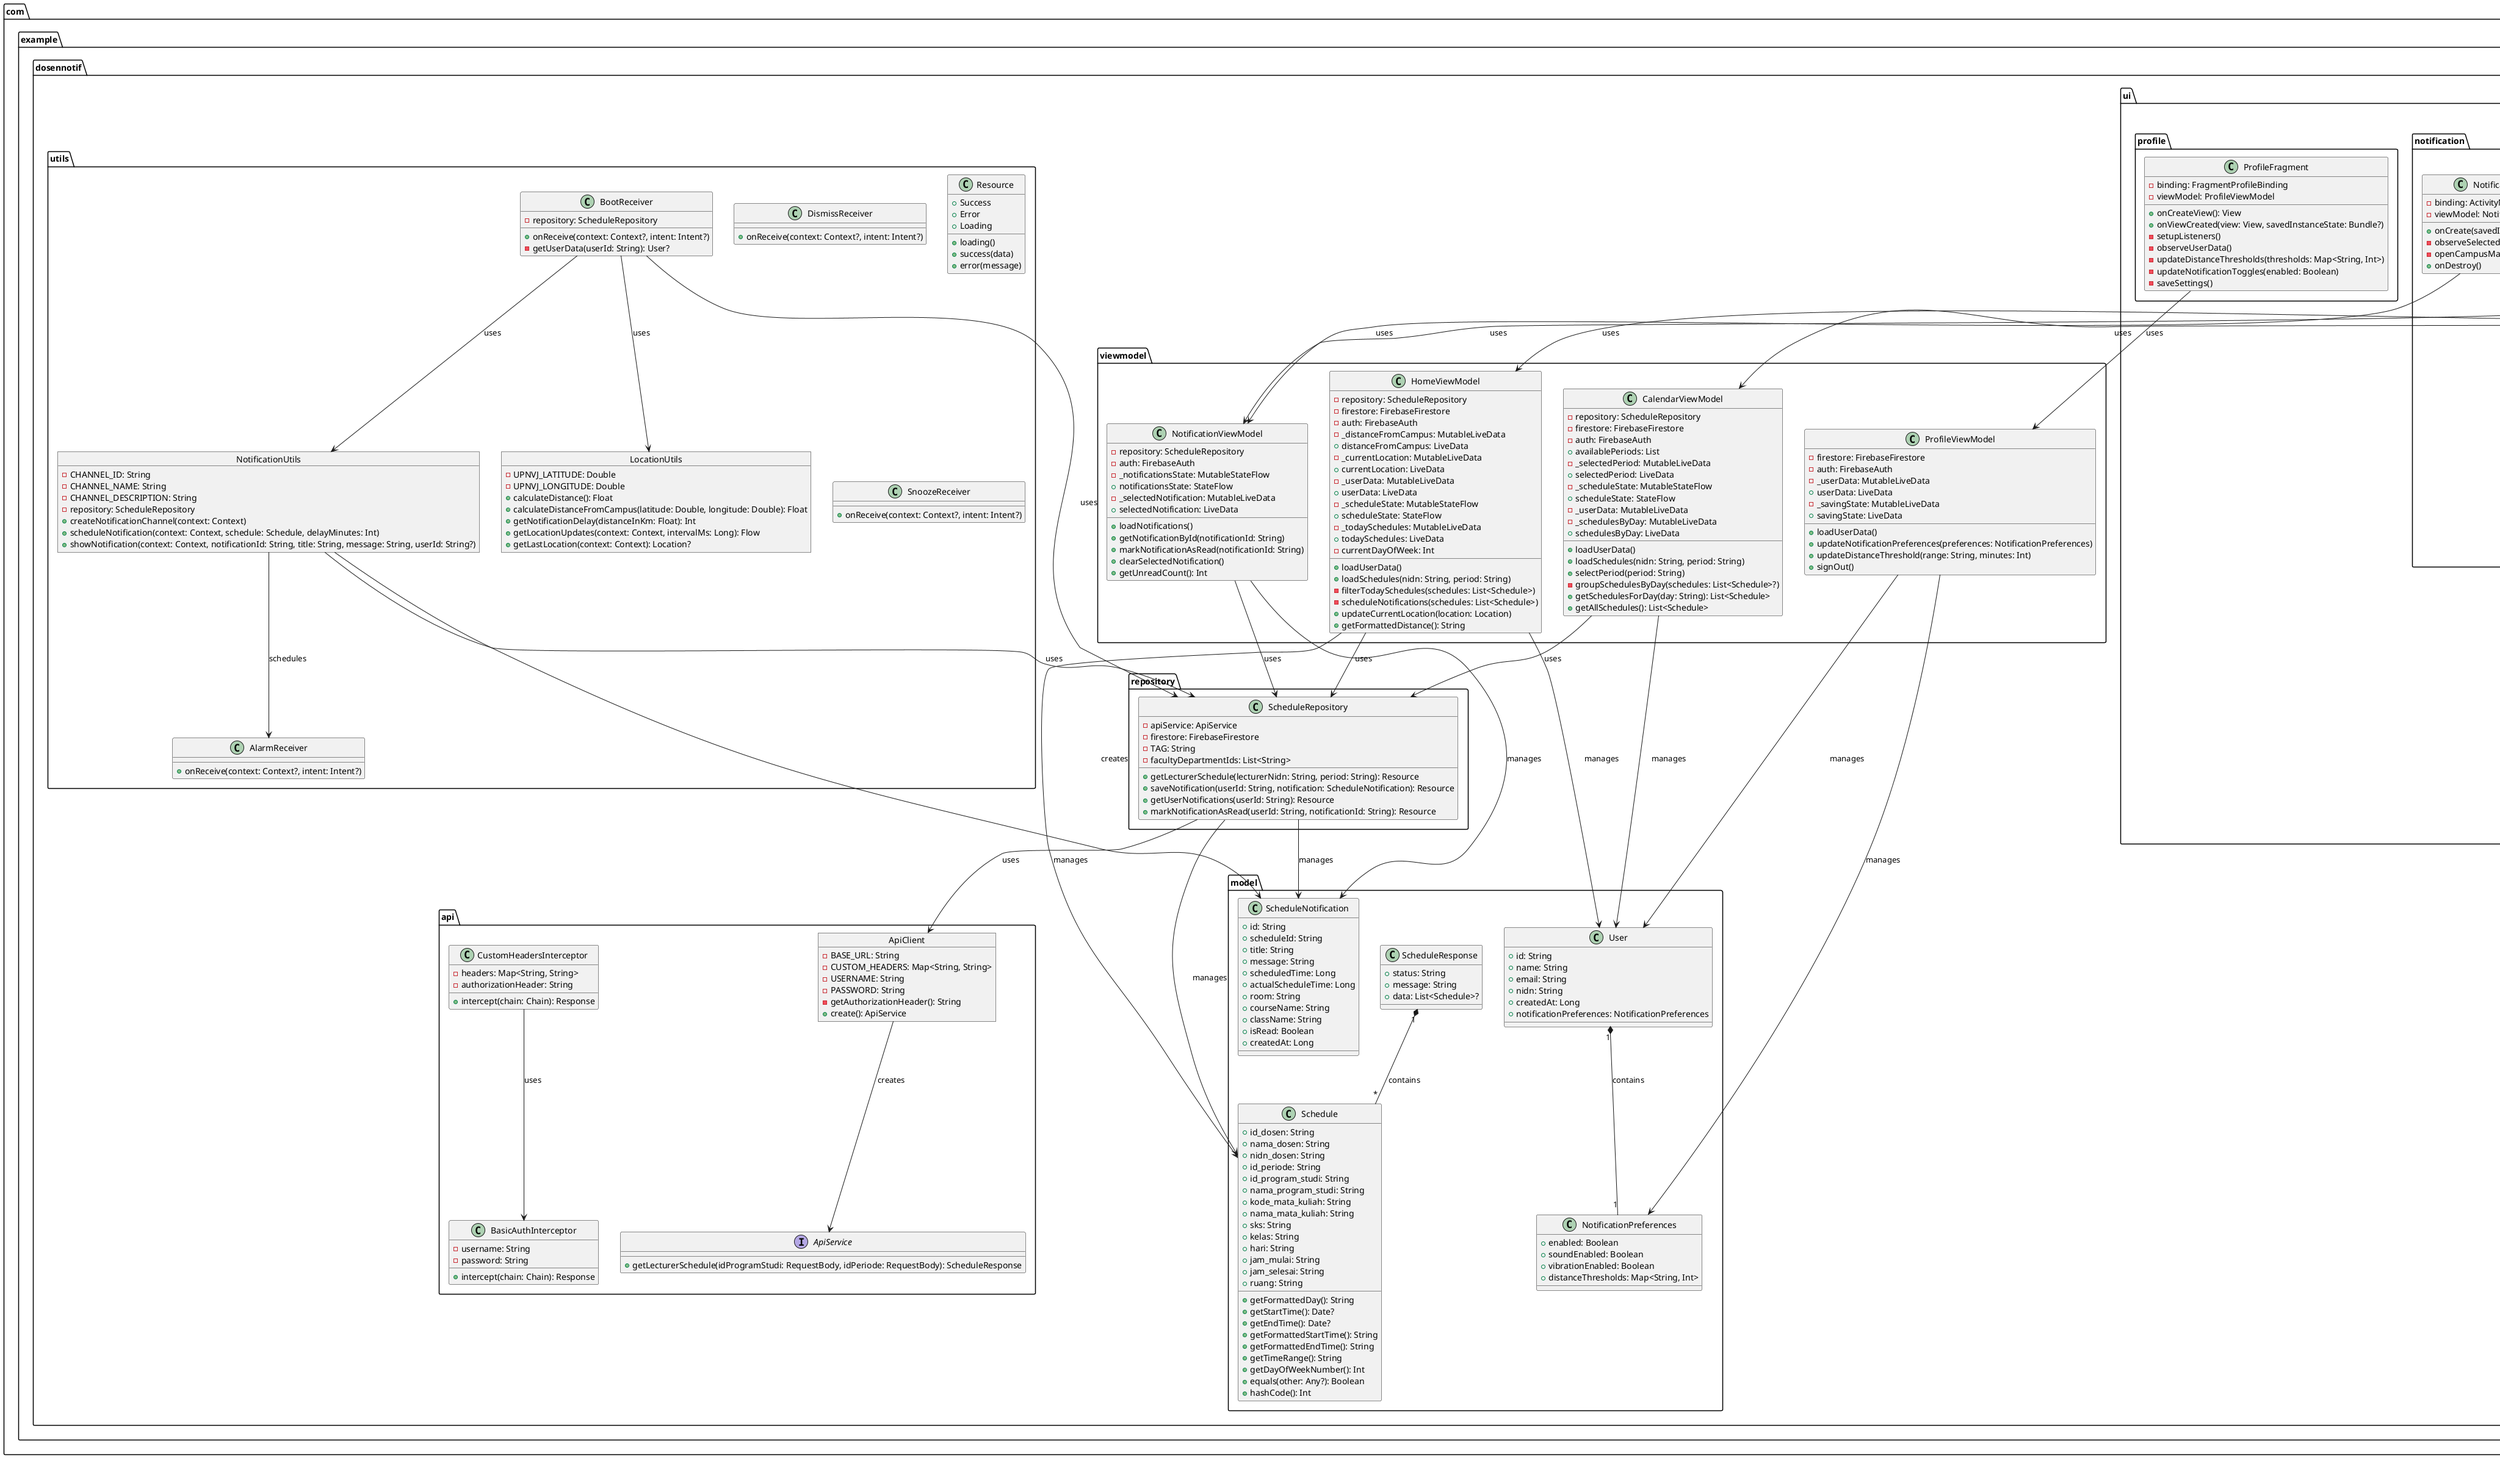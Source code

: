 @startuml

' Package API
package com.example.dosennotif.api {
  object ApiClient {
    - BASE_URL: String
    - CUSTOM_HEADERS: Map<String, String>
    - USERNAME: String
    - PASSWORD: String
    - getAuthorizationHeader(): String
    + create(): ApiService
  }

  interface ApiService {
    + getLecturerSchedule(idProgramStudi: RequestBody, idPeriode: RequestBody): ScheduleResponse
  }

  class BasicAuthInterceptor {
    - username: String
    - password: String
    + intercept(chain: Chain): Response
  }

  class CustomHeadersInterceptor {
    - headers: Map<String, String>
    - authorizationHeader: String
    + intercept(chain: Chain): Response
  }
}

' Package Model
package com.example.dosennotif.model {
  class NotificationPreferences {
    + enabled: Boolean
    + soundEnabled: Boolean
    + vibrationEnabled: Boolean
    + distanceThresholds: Map<String, Int>
  }

  class Schedule {
    + id_dosen: String
    + nama_dosen: String
    + nidn_dosen: String
    + id_periode: String
    + id_program_studi: String
    + nama_program_studi: String
    + kode_mata_kuliah: String
    + nama_mata_kuliah: String
    + sks: String
    + kelas: String
    + hari: String
    + jam_mulai: String
    + jam_selesai: String
    + ruang: String
    + getFormattedDay(): String
    + getStartTime(): Date?
    + getEndTime(): Date?
    + getFormattedStartTime(): String
    + getFormattedEndTime(): String
    + getTimeRange(): String
    + getDayOfWeekNumber(): Int
    + equals(other: Any?): Boolean
    + hashCode(): Int
  }

  class ScheduleNotification {
    + id: String
    + scheduleId: String
    + title: String
    + message: String
    + scheduledTime: Long
    + actualScheduleTime: Long
    + room: String
    + courseName: String
    + className: String
    + isRead: Boolean
    + createdAt: Long
  }

  class ScheduleResponse {
    + status: String
    + message: String
    + data: List<Schedule>?
  }

  class User {
    + id: String
    + name: String
    + email: String
    + nidn: String
    + createdAt: Long
    + notificationPreferences: NotificationPreferences
  }
}

' Package Repository
package com.example.dosennotif.repository {
  class ScheduleRepository {
    - apiService: ApiService
    - firestore: FirebaseFirestore
    - TAG: String
    - facultyDepartmentIds: List<String>
    + getLecturerSchedule(lecturerNidn: String, period: String): Resource
    + saveNotification(userId: String, notification: ScheduleNotification): Resource
    + getUserNotifications(userId: String): Resource
    + markNotificationAsRead(userId: String, notificationId: String): Resource
  }
}

' Package UI
package com.example.dosennotif.ui {
  ' Auth package
  package com.example.dosennotif.ui.auth {
    class LoginActivity {
      - binding: ActivityLoginBinding
      - auth: FirebaseAuth
      + onCreate(savedInstanceState: Bundle?)
      - loginUser()
    }

    class RegisterActivity {
      - binding: ActivityRegisterBinding
      - auth: FirebaseAuth
      - firestore: FirebaseFirestore
      + onCreate(savedInstanceState: Bundle?)
      - registerUser()
    }
  }

  ' Calendar package
  package com.example.dosennotif.ui.calendar {
    class CalendarFragment {
      - binding: FragmentCalendarBinding
      - viewModel: CalendarViewModel
      - scheduleAdapter: ScheduleDayAdapter
      - selectedDay: String?
      + onCreateView(): View
      + onViewCreated(view: View, savedInstanceState: Bundle?)
      - refreshData()
      - setupPeriodSpinner()
      - setupDayFilter()
      - setupRecyclerView()
      - filterSchedules()
      - observeViewModel()
    }

    class ScheduleDayAdapter {
      - schedulesByDay: Map<String, List<Schedule>>
      + onCreateViewHolder(): DayViewHolder
      + onBindViewHolder(holder: DayViewHolder, position: Int)
      + getItemCount(): Int
      + updateSchedules(newSchedulesByDay: Map<String, List<Schedule>>?)
      ~ DayViewHolder
    }

    class ScheduleItemAdapter {
      - schedules: List<Schedule>
      + onCreateViewHolder(): ScheduleItemViewHolder
      + onBindViewHolder(holder: ScheduleItemViewHolder, position: Int)
      + getItemCount(): Int
      ~ ScheduleItemViewHolder
    }
  }

  ' Home package
  package com.example.dosennotif.ui.home {
    class HomeFragment {
      - binding: FragmentHomeBinding
      - viewModel: HomeViewModel
      - scheduleAdapter: ScheduleAdapter
      + onCreateView(): View
      + onViewCreated(view: View, savedInstanceState: Bundle?)
      - refreshData()
      - setupRecyclerView()
      - setGreeting()
      - observeViewModel()
      - updateScheduleList(schedules: List<Schedule>?)
      - requestLocationUpdates()
    }

    class ScheduleAdapter {
      - schedules: List<Schedule>
      + onCreateViewHolder(): ScheduleViewHolder
      + onBindViewHolder(holder: ScheduleViewHolder, position: Int)
      + getItemCount(): Int
      + updateSchedules(newSchedules: List<Schedule>?)
      ~ ScheduleViewHolder
    }
  }

  ' Main package
  package com.example.dosennotif.ui.main {
    class MainActivity {
      - binding: ActivityMainBinding
      - auth: FirebaseAuth
      - LOCATION_PERMISSION_REQUEST_CODE: Int
      - NOTIFICATION_PERMISSION_REQUEST_CODE: Int
      + onCreate(savedInstanceState: Bundle?)
      - requestRequiredPermissions()
      + onRequestPermissionsResult()
      - checkNotificationPermission()
    }
  }

  ' Notification package
  package com.example.dosennotif.ui.notification {
    class NotificationAdapter {
      - notifications: List<ScheduleNotification>
      - onItemClick: (ScheduleNotification) -> Unit
      + onCreateViewHolder(): NotificationViewHolder
      + onBindViewHolder(holder: NotificationViewHolder, position: Int)
      + getItemCount(): Int
      + updateNotifications(newNotifications: List<ScheduleNotification>)
      ~ NotificationViewHolder
    }

    class NotificationDetailActivity {
      - binding: ActivityNotificationDetailBinding
      - viewModel: NotificationViewModel
      + onCreate(savedInstanceState: Bundle?)
      - observeSelectedNotification()
      - openCampusMap()
      + onDestroy()
    }

    class NotificationFragment {
      - binding: FragmentNotificationBinding
      - viewModel: NotificationViewModel
      - notificationAdapter: NotificationAdapter
      + onCreateView(): View
      + onViewCreated(view: View, savedInstanceState: Bundle?)
      - setupRecyclerView()
      - observeNotifications()
      - updateNotificationList(notifications: List<ScheduleNotification>)
      + onResume()
    }
  }

  ' Profile package
  package com.example.dosennotif.ui.profile {
    class ProfileFragment {
      - binding: FragmentProfileBinding
      - viewModel: ProfileViewModel
      + onCreateView(): View
      + onViewCreated(view: View, savedInstanceState: Bundle?)
      - setupListeners()
      - observeUserData()
      - updateDistanceThresholds(thresholds: Map<String, Int>)
      - updateNotificationToggles(enabled: Boolean)
      - saveSettings()
    }
  }

  ' Splash package
  package com.example.dosennotif.ui.splash {
    class SplashActivity {
      - binding: ActivitySplashBinding
      - auth: FirebaseAuth
      - SPLASH_DISPLAY_LENGTH: Long
      + onCreate(savedInstanceState: Bundle?)
      - setupAnimation()
      - navigateToNextScreen()
    }
  }
}

' Package Utils
package com.example.dosennotif.utils {
  class AlarmReceiver {
    + onReceive(context: Context?, intent: Intent?)
  }

  class BootReceiver {
    - repository: ScheduleRepository
    + onReceive(context: Context?, intent: Intent?)
    - getUserData(userId: String): User?
  }

  class DismissReceiver {
    + onReceive(context: Context?, intent: Intent?)
  }

  object LocationUtils {
    - UPNVJ_LATITUDE: Double
    - UPNVJ_LONGITUDE: Double
    + calculateDistance(): Float
    + calculateDistanceFromCampus(latitude: Double, longitude: Double): Float
    + getNotificationDelay(distanceInKm: Float): Int
    + getLocationUpdates(context: Context, intervalMs: Long): Flow
    + getLastLocation(context: Context): Location?
  }

  object NotificationUtils {
    - CHANNEL_ID: String
    - CHANNEL_NAME: String
    - CHANNEL_DESCRIPTION: String
    - repository: ScheduleRepository
    + createNotificationChannel(context: Context)
    + scheduleNotification(context: Context, schedule: Schedule, delayMinutes: Int)
    + showNotification(context: Context, notificationId: String, title: String, message: String, userId: String?)
  }

  class Resource {
    + Success
    + Error
    + Loading
    + loading()
    + success(data)
    + error(message)
  }

  class SnoozeReceiver {
    + onReceive(context: Context?, intent: Intent?)
  }
}

' Package ViewModel
package com.example.dosennotif.viewmodel {
  class CalendarViewModel {
    - repository: ScheduleRepository
    - firestore: FirebaseFirestore
    - auth: FirebaseAuth
    + availablePeriods: List
    - _selectedPeriod: MutableLiveData
    + selectedPeriod: LiveData
    - _scheduleState: MutableStateFlow
    + scheduleState: StateFlow
    - _userData: MutableLiveData
    - _schedulesByDay: MutableLiveData
    + schedulesByDay: LiveData
    + loadUserData()
    + loadSchedules(nidn: String, period: String)
    + selectPeriod(period: String)
    - groupSchedulesByDay(schedules: List<Schedule>?)
    + getSchedulesForDay(day: String): List<Schedule>
    + getAllSchedules(): List<Schedule>
  }

  class HomeViewModel {
    - repository: ScheduleRepository
    - firestore: FirebaseFirestore
    - auth: FirebaseAuth
    - _distanceFromCampus: MutableLiveData
    + distanceFromCampus: LiveData
    - _currentLocation: MutableLiveData
    + currentLocation: LiveData
    - _userData: MutableLiveData
    + userData: LiveData
    - _scheduleState: MutableStateFlow
    + scheduleState: StateFlow
    - _todaySchedules: MutableLiveData
    + todaySchedules: LiveData
    - currentDayOfWeek: Int
    + loadUserData()
    + loadSchedules(nidn: String, period: String)
    - filterTodaySchedules(schedules: List<Schedule>)
    - scheduleNotifications(schedules: List<Schedule>)
    + updateCurrentLocation(location: Location)
    + getFormattedDistance(): String
  }

  class NotificationViewModel {
    - repository: ScheduleRepository
    - auth: FirebaseAuth
    - _notificationsState: MutableStateFlow
    + notificationsState: StateFlow
    - _selectedNotification: MutableLiveData
    + selectedNotification: LiveData
    + loadNotifications()
    + getNotificationById(notificationId: String)
    + markNotificationAsRead(notificationId: String)
    + clearSelectedNotification()
    + getUnreadCount(): Int
  }

  class ProfileViewModel {
    - firestore: FirebaseFirestore
    - auth: FirebaseAuth
    - _userData: MutableLiveData
    + userData: LiveData
    - _savingState: MutableLiveData
    + savingState: LiveData
    + loadUserData()
    + updateNotificationPreferences(preferences: NotificationPreferences)
    + updateDistanceThreshold(range: String, minutes: Int)
    + signOut()
  }
}

' Relationships
ApiClient --> ApiService : creates
CustomHeadersInterceptor --> BasicAuthInterceptor : uses
ScheduleRepository --> ApiClient : uses
ScheduleRepository --> Schedule : manages
ScheduleRepository --> ScheduleNotification : manages

User "1" *-- "1" NotificationPreferences : contains
ScheduleResponse "1" *-- "*" Schedule : contains

CalendarViewModel --> ScheduleRepository : uses
CalendarViewModel --> User : manages
HomeViewModel --> ScheduleRepository : uses
HomeViewModel --> User : manages
HomeViewModel --> Schedule : manages
NotificationViewModel --> ScheduleRepository : uses
NotificationViewModel --> ScheduleNotification : manages
ProfileViewModel --> User : manages
ProfileViewModel --> NotificationPreferences : manages

ScheduleDayAdapter "1" *-- "*" ScheduleItemAdapter : contains

LoginActivity --> MainActivity : navigates to
RegisterActivity --> LoginActivity : navigates to
SplashActivity --> LoginActivity : navigates to
SplashActivity --> MainActivity : navigates to

CalendarFragment --> CalendarViewModel : uses
CalendarFragment --> ScheduleDayAdapter : uses
HomeFragment --> HomeViewModel : uses
HomeFragment --> ScheduleAdapter : uses
NotificationFragment --> NotificationViewModel : uses
NotificationFragment --> NotificationAdapter : uses
NotificationDetailActivity --> NotificationViewModel : uses
ProfileFragment --> ProfileViewModel : uses

NotificationUtils --> ScheduleRepository : uses
NotificationUtils --> ScheduleNotification : creates
NotificationUtils --> AlarmReceiver : schedules
BootReceiver --> ScheduleRepository : uses
BootReceiver --> LocationUtils : uses
BootReceiver --> NotificationUtils : uses

@enduml